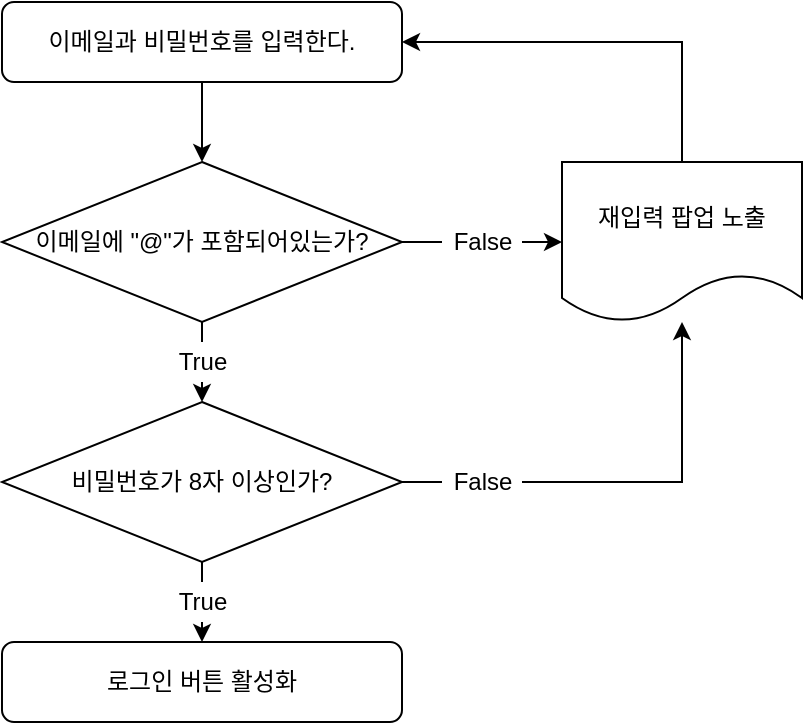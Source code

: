 <mxfile version="16.5.6" type="github">
  <diagram id="C5RBs43oDa-KdzZeNtuy" name="Page-1">
    <mxGraphModel dx="658" dy="769" grid="1" gridSize="10" guides="1" tooltips="1" connect="1" arrows="1" fold="1" page="1" pageScale="1" pageWidth="827" pageHeight="1169" math="0" shadow="0">
      <root>
        <mxCell id="WIyWlLk6GJQsqaUBKTNV-0" />
        <mxCell id="WIyWlLk6GJQsqaUBKTNV-1" parent="WIyWlLk6GJQsqaUBKTNV-0" />
        <mxCell id="WIyWlLk6GJQsqaUBKTNV-3" value="이메일과 비밀번호를 입력한다." style="rounded=1;whiteSpace=wrap;html=1;fontSize=12;glass=0;strokeWidth=1;shadow=0;" parent="WIyWlLk6GJQsqaUBKTNV-1" vertex="1">
          <mxGeometry x="120" y="80" width="200" height="40" as="geometry" />
        </mxCell>
        <mxCell id="OGFvOjQztinWOrBY3cRv-12" style="edgeStyle=orthogonalEdgeStyle;rounded=0;orthogonalLoop=1;jettySize=auto;html=1;exitX=0.5;exitY=1;exitDx=0;exitDy=0;entryX=0.5;entryY=0;entryDx=0;entryDy=0;fillColor=#000000;startArrow=none;" edge="1" parent="WIyWlLk6GJQsqaUBKTNV-1" source="OGFvOjQztinWOrBY3cRv-17" target="WIyWlLk6GJQsqaUBKTNV-10">
          <mxGeometry relative="1" as="geometry" />
        </mxCell>
        <mxCell id="OGFvOjQztinWOrBY3cRv-13" style="edgeStyle=orthogonalEdgeStyle;rounded=0;orthogonalLoop=1;jettySize=auto;html=1;exitX=1;exitY=0.5;exitDx=0;exitDy=0;fillColor=#000000;entryX=0;entryY=0.5;entryDx=0;entryDy=0;startArrow=none;" edge="1" parent="WIyWlLk6GJQsqaUBKTNV-1" source="OGFvOjQztinWOrBY3cRv-19" target="OGFvOjQztinWOrBY3cRv-15">
          <mxGeometry relative="1" as="geometry">
            <mxPoint x="390" y="200" as="targetPoint" />
          </mxGeometry>
        </mxCell>
        <mxCell id="OGFvOjQztinWOrBY3cRv-22" style="edgeStyle=orthogonalEdgeStyle;rounded=0;orthogonalLoop=1;jettySize=auto;html=1;exitX=0.5;exitY=1;exitDx=0;exitDy=0;fillColor=#000000;" edge="1" parent="WIyWlLk6GJQsqaUBKTNV-1" source="WIyWlLk6GJQsqaUBKTNV-6">
          <mxGeometry relative="1" as="geometry">
            <mxPoint x="220" y="220" as="targetPoint" />
          </mxGeometry>
        </mxCell>
        <mxCell id="WIyWlLk6GJQsqaUBKTNV-6" value="이메일에 &quot;@&quot;가 포함되어있는가?" style="rhombus;whiteSpace=wrap;html=1;shadow=0;fontFamily=Helvetica;fontSize=12;align=center;strokeWidth=1;spacing=6;spacingTop=0;" parent="WIyWlLk6GJQsqaUBKTNV-1" vertex="1">
          <mxGeometry x="120" y="160" width="200" height="80" as="geometry" />
        </mxCell>
        <mxCell id="OGFvOjQztinWOrBY3cRv-2" style="edgeStyle=orthogonalEdgeStyle;rounded=0;orthogonalLoop=1;jettySize=auto;html=1;exitX=0.5;exitY=0;exitDx=0;exitDy=0;" edge="1" parent="WIyWlLk6GJQsqaUBKTNV-1">
          <mxGeometry relative="1" as="geometry">
            <mxPoint x="460" y="200" as="sourcePoint" />
            <mxPoint x="320" y="100" as="targetPoint" />
            <Array as="points">
              <mxPoint x="460" y="100" />
              <mxPoint x="320" y="100" />
            </Array>
          </mxGeometry>
        </mxCell>
        <mxCell id="OGFvOjQztinWOrBY3cRv-14" style="edgeStyle=orthogonalEdgeStyle;rounded=0;orthogonalLoop=1;jettySize=auto;html=1;exitX=1;exitY=0.5;exitDx=0;exitDy=0;fillColor=#000000;startArrow=none;" edge="1" parent="WIyWlLk6GJQsqaUBKTNV-1" source="OGFvOjQztinWOrBY3cRv-20" target="OGFvOjQztinWOrBY3cRv-15">
          <mxGeometry relative="1" as="geometry">
            <mxPoint x="460" y="280" as="targetPoint" />
          </mxGeometry>
        </mxCell>
        <mxCell id="OGFvOjQztinWOrBY3cRv-28" style="edgeStyle=orthogonalEdgeStyle;rounded=0;orthogonalLoop=1;jettySize=auto;html=1;exitX=0.5;exitY=1;exitDx=0;exitDy=0;entryX=0.5;entryY=0;entryDx=0;entryDy=0;fillColor=#000000;startArrow=none;" edge="1" parent="WIyWlLk6GJQsqaUBKTNV-1" source="OGFvOjQztinWOrBY3cRv-29" target="WIyWlLk6GJQsqaUBKTNV-11">
          <mxGeometry relative="1" as="geometry" />
        </mxCell>
        <mxCell id="WIyWlLk6GJQsqaUBKTNV-10" value="비밀번호가 8자 이상인가?" style="rhombus;whiteSpace=wrap;html=1;shadow=0;fontFamily=Helvetica;fontSize=12;align=center;strokeWidth=1;spacing=6;spacingTop=0;verticalAlign=middle;" parent="WIyWlLk6GJQsqaUBKTNV-1" vertex="1">
          <mxGeometry x="120" y="280" width="200" height="80" as="geometry" />
        </mxCell>
        <mxCell id="WIyWlLk6GJQsqaUBKTNV-11" value="로그인 버튼 활성화" style="rounded=1;whiteSpace=wrap;html=1;fontSize=12;glass=0;strokeWidth=1;shadow=0;" parent="WIyWlLk6GJQsqaUBKTNV-1" vertex="1">
          <mxGeometry x="120" y="400" width="200" height="40" as="geometry" />
        </mxCell>
        <mxCell id="OGFvOjQztinWOrBY3cRv-6" value="" style="endArrow=classic;html=1;rounded=0;fillColor=#000000;" edge="1" parent="WIyWlLk6GJQsqaUBKTNV-1" target="WIyWlLk6GJQsqaUBKTNV-6">
          <mxGeometry width="50" height="50" relative="1" as="geometry">
            <mxPoint x="220" y="120" as="sourcePoint" />
            <mxPoint x="360" y="370" as="targetPoint" />
          </mxGeometry>
        </mxCell>
        <mxCell id="OGFvOjQztinWOrBY3cRv-15" value="재입력 팝업 노출" style="shape=document;whiteSpace=wrap;html=1;boundedLbl=1;spacing=2;" vertex="1" parent="WIyWlLk6GJQsqaUBKTNV-1">
          <mxGeometry x="400" y="160" width="120" height="80" as="geometry" />
        </mxCell>
        <mxCell id="OGFvOjQztinWOrBY3cRv-16" style="edgeStyle=orthogonalEdgeStyle;rounded=0;orthogonalLoop=1;jettySize=auto;html=1;exitX=0.5;exitY=1;exitDx=0;exitDy=0;fillColor=#000000;" edge="1" parent="WIyWlLk6GJQsqaUBKTNV-1" source="WIyWlLk6GJQsqaUBKTNV-3" target="WIyWlLk6GJQsqaUBKTNV-3">
          <mxGeometry relative="1" as="geometry" />
        </mxCell>
        <mxCell id="OGFvOjQztinWOrBY3cRv-19" value="False" style="text;html=1;align=center;verticalAlign=middle;resizable=0;points=[];autosize=1;strokeColor=none;fillColor=none;" vertex="1" parent="WIyWlLk6GJQsqaUBKTNV-1">
          <mxGeometry x="340" y="190" width="40" height="20" as="geometry" />
        </mxCell>
        <mxCell id="OGFvOjQztinWOrBY3cRv-23" value="" style="edgeStyle=orthogonalEdgeStyle;rounded=0;orthogonalLoop=1;jettySize=auto;html=1;exitX=1;exitY=0.5;exitDx=0;exitDy=0;fillColor=#000000;entryX=0;entryY=0.5;entryDx=0;entryDy=0;endArrow=none;" edge="1" parent="WIyWlLk6GJQsqaUBKTNV-1" source="WIyWlLk6GJQsqaUBKTNV-6" target="OGFvOjQztinWOrBY3cRv-19">
          <mxGeometry relative="1" as="geometry">
            <mxPoint x="320" y="200" as="sourcePoint" />
            <mxPoint x="400" y="200" as="targetPoint" />
          </mxGeometry>
        </mxCell>
        <mxCell id="OGFvOjQztinWOrBY3cRv-17" value="True" style="text;html=1;align=center;verticalAlign=middle;resizable=0;points=[];autosize=1;strokeColor=none;fillColor=none;" vertex="1" parent="WIyWlLk6GJQsqaUBKTNV-1">
          <mxGeometry x="200" y="250" width="40" height="20" as="geometry" />
        </mxCell>
        <mxCell id="OGFvOjQztinWOrBY3cRv-24" value="" style="edgeStyle=orthogonalEdgeStyle;rounded=0;orthogonalLoop=1;jettySize=auto;html=1;exitX=0.5;exitY=1;exitDx=0;exitDy=0;entryX=0.5;entryY=0;entryDx=0;entryDy=0;fillColor=#000000;endArrow=none;" edge="1" parent="WIyWlLk6GJQsqaUBKTNV-1" source="WIyWlLk6GJQsqaUBKTNV-6" target="OGFvOjQztinWOrBY3cRv-17">
          <mxGeometry relative="1" as="geometry">
            <mxPoint x="220" y="240" as="sourcePoint" />
            <mxPoint x="220" y="280" as="targetPoint" />
          </mxGeometry>
        </mxCell>
        <mxCell id="OGFvOjQztinWOrBY3cRv-29" value="True" style="text;html=1;align=center;verticalAlign=middle;resizable=0;points=[];autosize=1;strokeColor=none;fillColor=none;" vertex="1" parent="WIyWlLk6GJQsqaUBKTNV-1">
          <mxGeometry x="200" y="370" width="40" height="20" as="geometry" />
        </mxCell>
        <mxCell id="OGFvOjQztinWOrBY3cRv-30" value="" style="edgeStyle=orthogonalEdgeStyle;rounded=0;orthogonalLoop=1;jettySize=auto;html=1;exitX=0.5;exitY=1;exitDx=0;exitDy=0;entryX=0.5;entryY=0;entryDx=0;entryDy=0;fillColor=#000000;endArrow=none;" edge="1" parent="WIyWlLk6GJQsqaUBKTNV-1" source="WIyWlLk6GJQsqaUBKTNV-10" target="OGFvOjQztinWOrBY3cRv-29">
          <mxGeometry relative="1" as="geometry">
            <mxPoint x="220" y="360" as="sourcePoint" />
            <mxPoint x="220" y="400" as="targetPoint" />
          </mxGeometry>
        </mxCell>
        <mxCell id="OGFvOjQztinWOrBY3cRv-20" value="False" style="text;html=1;align=center;verticalAlign=middle;resizable=0;points=[];autosize=1;strokeColor=none;fillColor=none;" vertex="1" parent="WIyWlLk6GJQsqaUBKTNV-1">
          <mxGeometry x="340" y="310" width="40" height="20" as="geometry" />
        </mxCell>
        <mxCell id="OGFvOjQztinWOrBY3cRv-31" value="" style="edgeStyle=orthogonalEdgeStyle;rounded=0;orthogonalLoop=1;jettySize=auto;html=1;exitX=1;exitY=0.5;exitDx=0;exitDy=0;fillColor=#000000;endArrow=none;" edge="1" parent="WIyWlLk6GJQsqaUBKTNV-1" source="WIyWlLk6GJQsqaUBKTNV-10" target="OGFvOjQztinWOrBY3cRv-20">
          <mxGeometry relative="1" as="geometry">
            <mxPoint x="320" y="320" as="sourcePoint" />
            <mxPoint x="460" y="240" as="targetPoint" />
          </mxGeometry>
        </mxCell>
      </root>
    </mxGraphModel>
  </diagram>
</mxfile>
